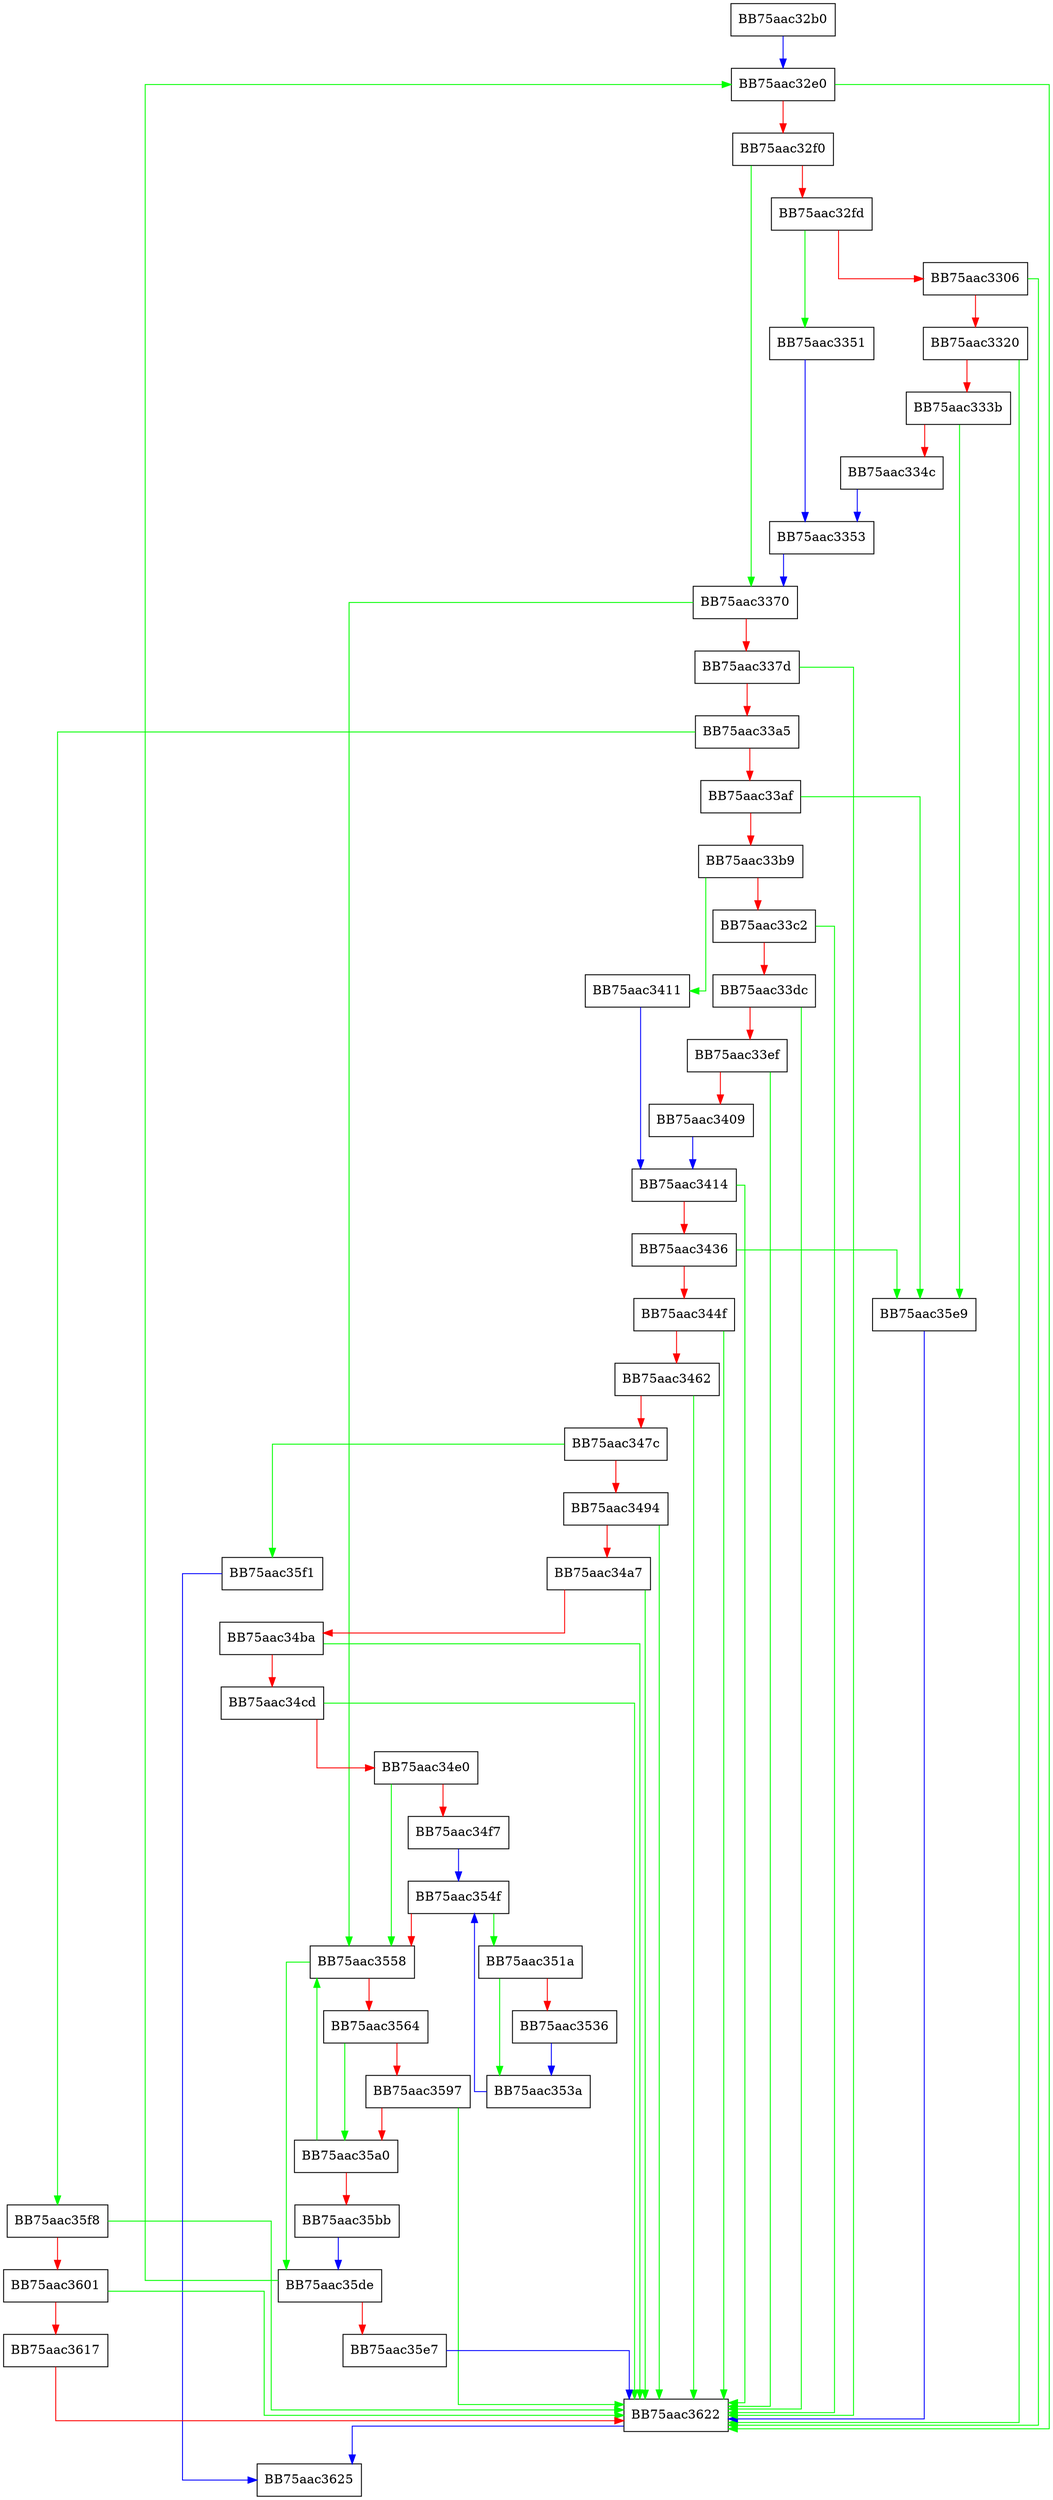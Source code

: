 digraph OnTheFly {
  node [shape="box"];
  graph [splines=ortho];
  BB75aac32b0 -> BB75aac32e0 [color="blue"];
  BB75aac32e0 -> BB75aac3622 [color="green"];
  BB75aac32e0 -> BB75aac32f0 [color="red"];
  BB75aac32f0 -> BB75aac3370 [color="green"];
  BB75aac32f0 -> BB75aac32fd [color="red"];
  BB75aac32fd -> BB75aac3351 [color="green"];
  BB75aac32fd -> BB75aac3306 [color="red"];
  BB75aac3306 -> BB75aac3622 [color="green"];
  BB75aac3306 -> BB75aac3320 [color="red"];
  BB75aac3320 -> BB75aac3622 [color="green"];
  BB75aac3320 -> BB75aac333b [color="red"];
  BB75aac333b -> BB75aac35e9 [color="green"];
  BB75aac333b -> BB75aac334c [color="red"];
  BB75aac334c -> BB75aac3353 [color="blue"];
  BB75aac3351 -> BB75aac3353 [color="blue"];
  BB75aac3353 -> BB75aac3370 [color="blue"];
  BB75aac3370 -> BB75aac3558 [color="green"];
  BB75aac3370 -> BB75aac337d [color="red"];
  BB75aac337d -> BB75aac3622 [color="green"];
  BB75aac337d -> BB75aac33a5 [color="red"];
  BB75aac33a5 -> BB75aac35f8 [color="green"];
  BB75aac33a5 -> BB75aac33af [color="red"];
  BB75aac33af -> BB75aac35e9 [color="green"];
  BB75aac33af -> BB75aac33b9 [color="red"];
  BB75aac33b9 -> BB75aac3411 [color="green"];
  BB75aac33b9 -> BB75aac33c2 [color="red"];
  BB75aac33c2 -> BB75aac3622 [color="green"];
  BB75aac33c2 -> BB75aac33dc [color="red"];
  BB75aac33dc -> BB75aac3622 [color="green"];
  BB75aac33dc -> BB75aac33ef [color="red"];
  BB75aac33ef -> BB75aac3622 [color="green"];
  BB75aac33ef -> BB75aac3409 [color="red"];
  BB75aac3409 -> BB75aac3414 [color="blue"];
  BB75aac3411 -> BB75aac3414 [color="blue"];
  BB75aac3414 -> BB75aac3622 [color="green"];
  BB75aac3414 -> BB75aac3436 [color="red"];
  BB75aac3436 -> BB75aac35e9 [color="green"];
  BB75aac3436 -> BB75aac344f [color="red"];
  BB75aac344f -> BB75aac3622 [color="green"];
  BB75aac344f -> BB75aac3462 [color="red"];
  BB75aac3462 -> BB75aac3622 [color="green"];
  BB75aac3462 -> BB75aac347c [color="red"];
  BB75aac347c -> BB75aac35f1 [color="green"];
  BB75aac347c -> BB75aac3494 [color="red"];
  BB75aac3494 -> BB75aac3622 [color="green"];
  BB75aac3494 -> BB75aac34a7 [color="red"];
  BB75aac34a7 -> BB75aac3622 [color="green"];
  BB75aac34a7 -> BB75aac34ba [color="red"];
  BB75aac34ba -> BB75aac3622 [color="green"];
  BB75aac34ba -> BB75aac34cd [color="red"];
  BB75aac34cd -> BB75aac3622 [color="green"];
  BB75aac34cd -> BB75aac34e0 [color="red"];
  BB75aac34e0 -> BB75aac3558 [color="green"];
  BB75aac34e0 -> BB75aac34f7 [color="red"];
  BB75aac34f7 -> BB75aac354f [color="blue"];
  BB75aac351a -> BB75aac353a [color="green"];
  BB75aac351a -> BB75aac3536 [color="red"];
  BB75aac3536 -> BB75aac353a [color="blue"];
  BB75aac353a -> BB75aac354f [color="blue"];
  BB75aac354f -> BB75aac351a [color="green"];
  BB75aac354f -> BB75aac3558 [color="red"];
  BB75aac3558 -> BB75aac35de [color="green"];
  BB75aac3558 -> BB75aac3564 [color="red"];
  BB75aac3564 -> BB75aac35a0 [color="green"];
  BB75aac3564 -> BB75aac3597 [color="red"];
  BB75aac3597 -> BB75aac3622 [color="green"];
  BB75aac3597 -> BB75aac35a0 [color="red"];
  BB75aac35a0 -> BB75aac3558 [color="green"];
  BB75aac35a0 -> BB75aac35bb [color="red"];
  BB75aac35bb -> BB75aac35de [color="blue"];
  BB75aac35de -> BB75aac32e0 [color="green"];
  BB75aac35de -> BB75aac35e7 [color="red"];
  BB75aac35e7 -> BB75aac3622 [color="blue"];
  BB75aac35e9 -> BB75aac3622 [color="blue"];
  BB75aac35f1 -> BB75aac3625 [color="blue"];
  BB75aac35f8 -> BB75aac3622 [color="green"];
  BB75aac35f8 -> BB75aac3601 [color="red"];
  BB75aac3601 -> BB75aac3622 [color="green"];
  BB75aac3601 -> BB75aac3617 [color="red"];
  BB75aac3617 -> BB75aac3622 [color="red"];
  BB75aac3622 -> BB75aac3625 [color="blue"];
}